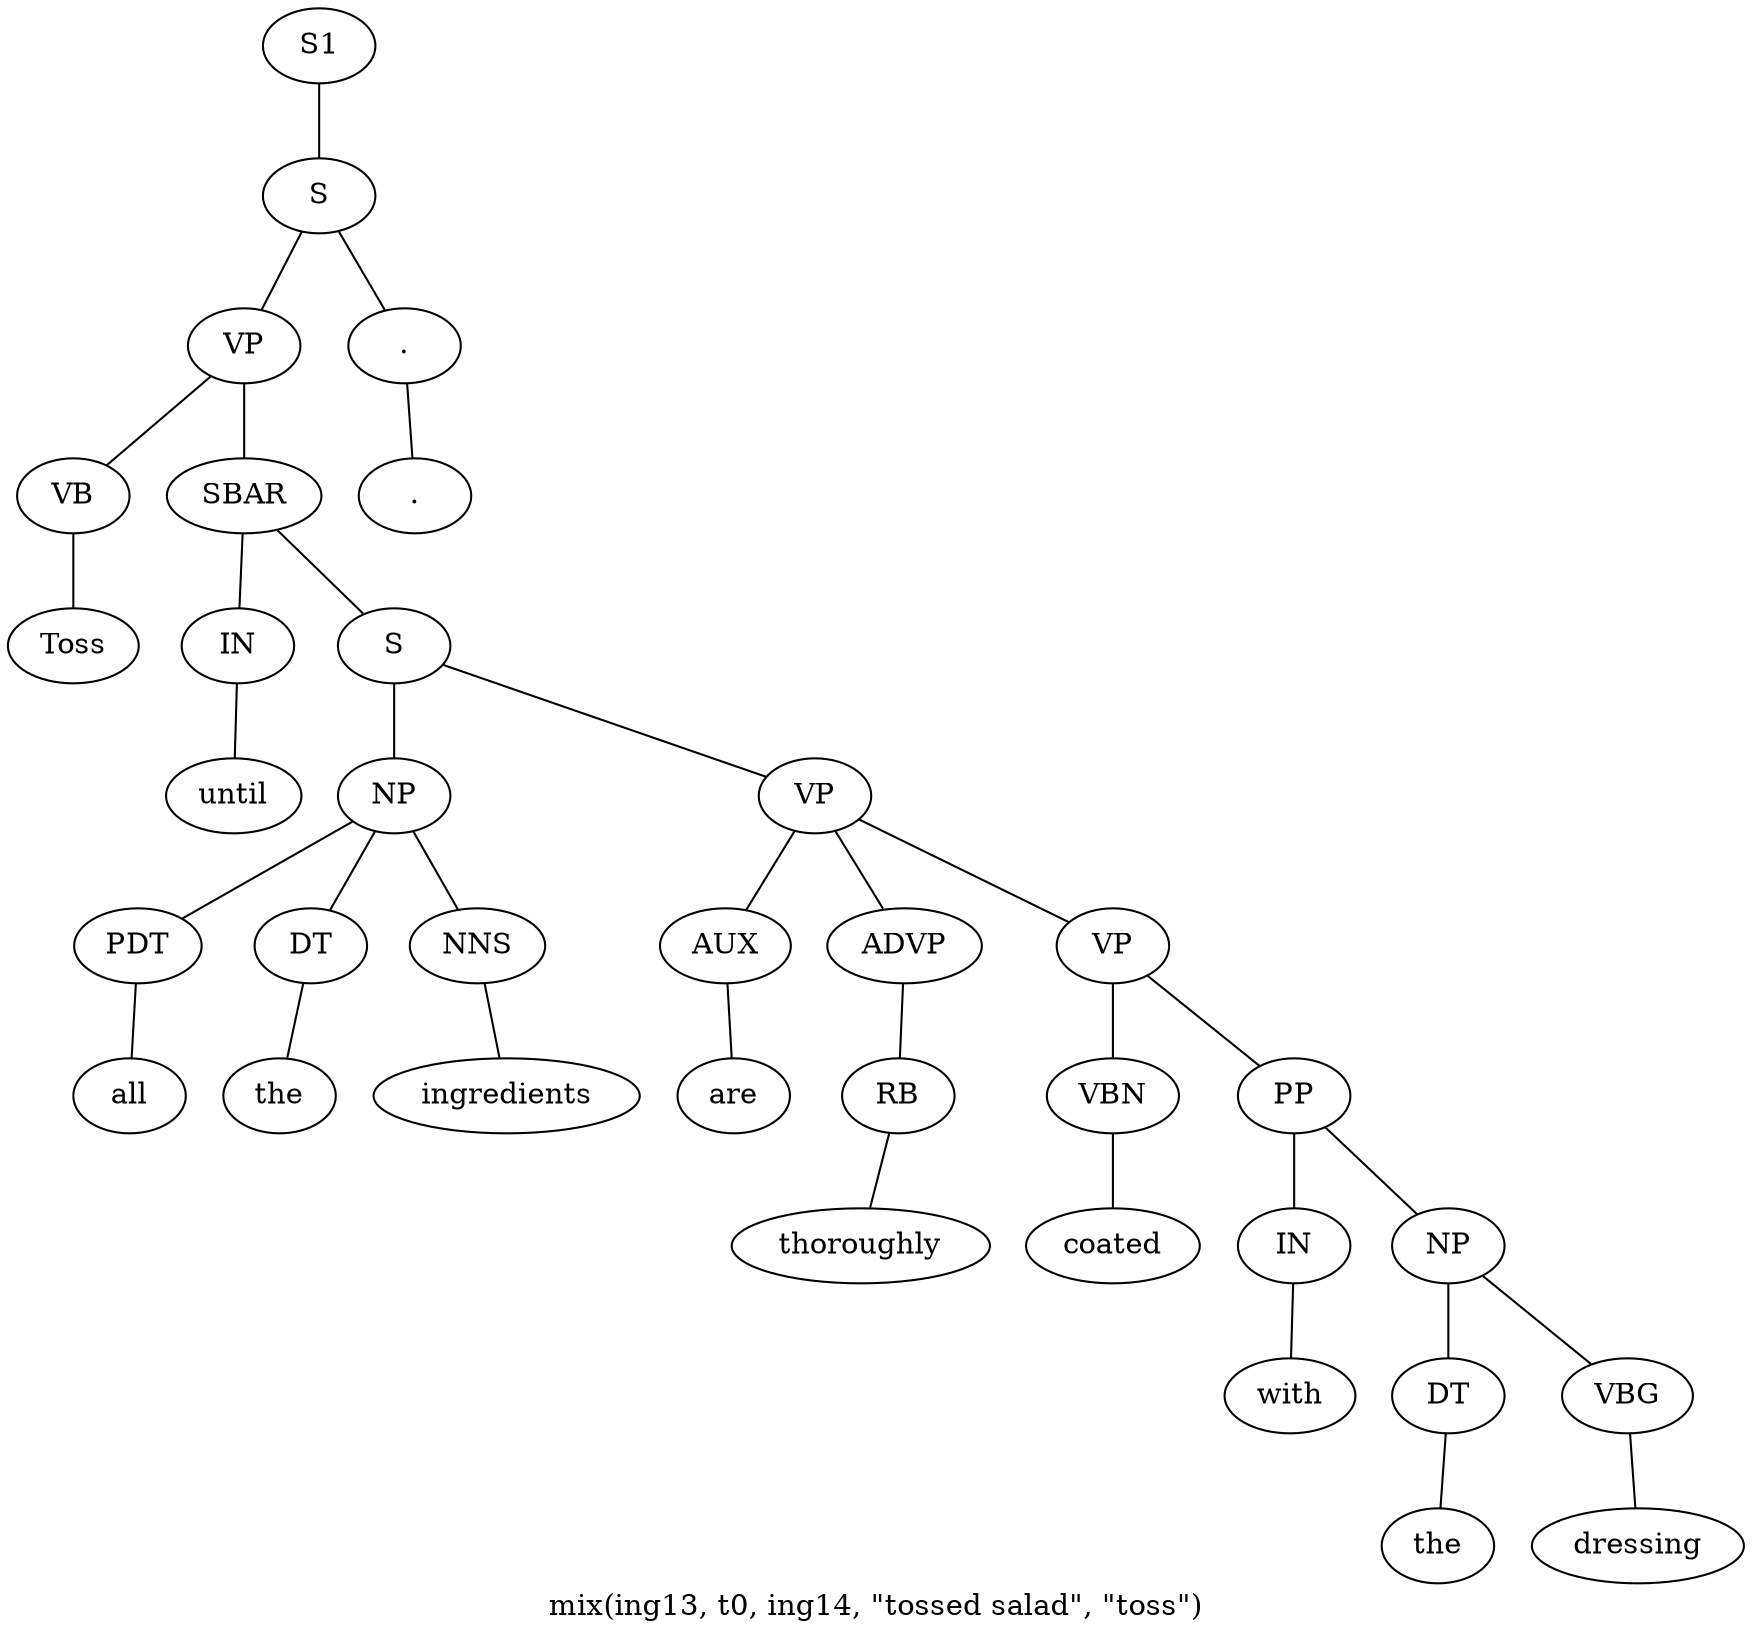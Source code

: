 graph SyntaxGraph {
	label = "mix(ing13, t0, ing14, \"tossed salad\", \"toss\")";
	Node0 [label="S1"];
	Node1 [label="S"];
	Node2 [label="VP"];
	Node3 [label="VB"];
	Node4 [label="Toss"];
	Node5 [label="SBAR"];
	Node6 [label="IN"];
	Node7 [label="until"];
	Node8 [label="S"];
	Node9 [label="NP"];
	Node10 [label="PDT"];
	Node11 [label="all"];
	Node12 [label="DT"];
	Node13 [label="the"];
	Node14 [label="NNS"];
	Node15 [label="ingredients"];
	Node16 [label="VP"];
	Node17 [label="AUX"];
	Node18 [label="are"];
	Node19 [label="ADVP"];
	Node20 [label="RB"];
	Node21 [label="thoroughly"];
	Node22 [label="VP"];
	Node23 [label="VBN"];
	Node24 [label="coated"];
	Node25 [label="PP"];
	Node26 [label="IN"];
	Node27 [label="with"];
	Node28 [label="NP"];
	Node29 [label="DT"];
	Node30 [label="the"];
	Node31 [label="VBG"];
	Node32 [label="dressing"];
	Node33 [label="."];
	Node34 [label="."];

	Node0 -- Node1;
	Node1 -- Node2;
	Node1 -- Node33;
	Node2 -- Node3;
	Node2 -- Node5;
	Node3 -- Node4;
	Node5 -- Node6;
	Node5 -- Node8;
	Node6 -- Node7;
	Node8 -- Node9;
	Node8 -- Node16;
	Node9 -- Node10;
	Node9 -- Node12;
	Node9 -- Node14;
	Node10 -- Node11;
	Node12 -- Node13;
	Node14 -- Node15;
	Node16 -- Node17;
	Node16 -- Node19;
	Node16 -- Node22;
	Node17 -- Node18;
	Node19 -- Node20;
	Node20 -- Node21;
	Node22 -- Node23;
	Node22 -- Node25;
	Node23 -- Node24;
	Node25 -- Node26;
	Node25 -- Node28;
	Node26 -- Node27;
	Node28 -- Node29;
	Node28 -- Node31;
	Node29 -- Node30;
	Node31 -- Node32;
	Node33 -- Node34;
}
